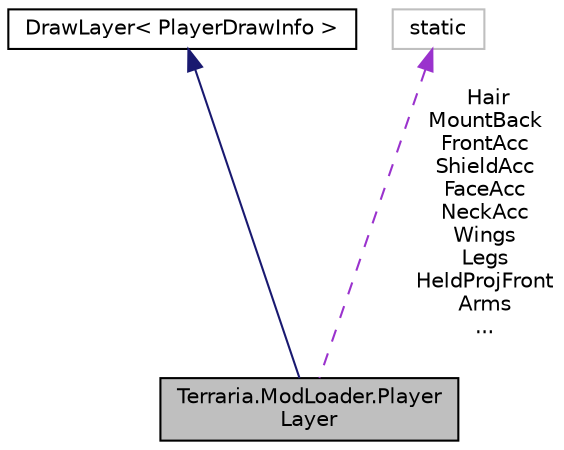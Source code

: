 digraph "Terraria.ModLoader.PlayerLayer"
{
  edge [fontname="Helvetica",fontsize="10",labelfontname="Helvetica",labelfontsize="10"];
  node [fontname="Helvetica",fontsize="10",shape=record];
  Node2 [label="Terraria.ModLoader.Player\lLayer",height=0.2,width=0.4,color="black", fillcolor="grey75", style="filled", fontcolor="black"];
  Node3 -> Node2 [dir="back",color="midnightblue",fontsize="10",style="solid",fontname="Helvetica"];
  Node3 [label="DrawLayer\< PlayerDrawInfo \>",height=0.2,width=0.4,color="black", fillcolor="white", style="filled",URL="$class_terraria_1_1_mod_loader_1_1_draw_layer.html"];
  Node4 -> Node2 [dir="back",color="darkorchid3",fontsize="10",style="dashed",label=" Hair\nMountBack\nFrontAcc\nShieldAcc\nFaceAcc\nNeckAcc\nWings\nLegs\nHeldProjFront\nArms\n..." ,fontname="Helvetica"];
  Node4 [label="static",height=0.2,width=0.4,color="grey75", fillcolor="white", style="filled"];
}
